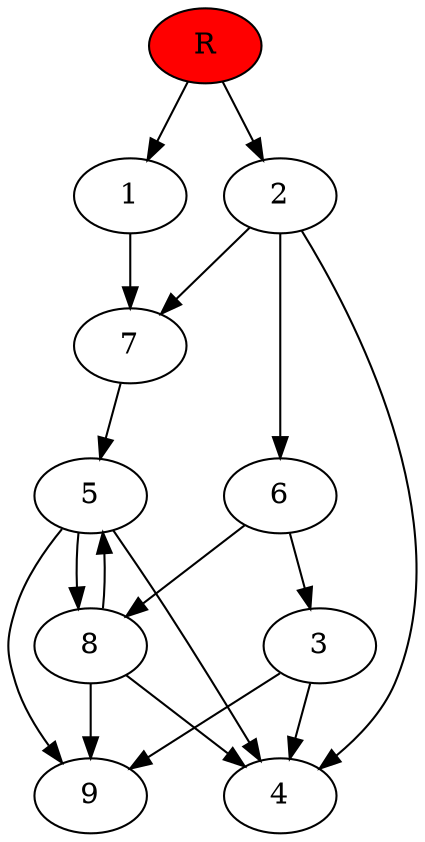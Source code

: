 digraph prb69618 {
	1
	2
	3
	4
	5
	6
	7
	8
	R [fillcolor="#ff0000" style=filled]
	1 -> 7
	2 -> 4
	2 -> 6
	2 -> 7
	3 -> 4
	3 -> 9
	5 -> 4
	5 -> 8
	5 -> 9
	6 -> 3
	6 -> 8
	7 -> 5
	8 -> 4
	8 -> 5
	8 -> 9
	R -> 1
	R -> 2
}
